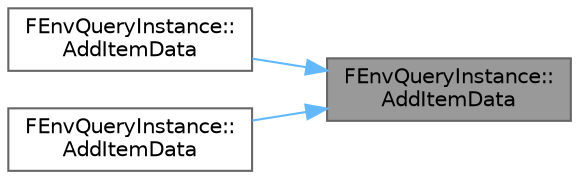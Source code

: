 digraph "FEnvQueryInstance::AddItemData"
{
 // INTERACTIVE_SVG=YES
 // LATEX_PDF_SIZE
  bgcolor="transparent";
  edge [fontname=Helvetica,fontsize=10,labelfontname=Helvetica,labelfontsize=10];
  node [fontname=Helvetica,fontsize=10,shape=box,height=0.2,width=0.4];
  rankdir="RL";
  Node1 [id="Node000001",label="FEnvQueryInstance::\lAddItemData",height=0.2,width=0.4,color="gray40", fillcolor="grey60", style="filled", fontcolor="black",tooltip=" "];
  Node1 -> Node2 [id="edge1_Node000001_Node000002",dir="back",color="steelblue1",style="solid",tooltip=" "];
  Node2 [id="Node000002",label="FEnvQueryInstance::\lAddItemData",height=0.2,width=0.4,color="grey40", fillcolor="white", style="filled",URL="$db/d8f/structFEnvQueryInstance.html#a758b535f76c0ac2369e2719f61e57fd1",tooltip=" "];
  Node1 -> Node3 [id="edge2_Node000001_Node000003",dir="back",color="steelblue1",style="solid",tooltip=" "];
  Node3 [id="Node000003",label="FEnvQueryInstance::\lAddItemData",height=0.2,width=0.4,color="grey40", fillcolor="white", style="filled",URL="$db/d8f/structFEnvQueryInstance.html#a80258fd1239a96fbcd253eb9d55866b3",tooltip=" "];
}

